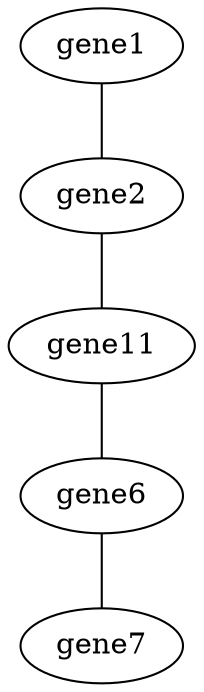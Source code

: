 strict graph "" {
gene1;
gene2;
gene11;
gene6;
gene7;
gene1 -- gene2;
gene2 -- gene11;
gene11 -- gene6;
gene6 -- gene7;
}